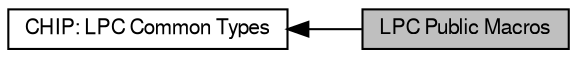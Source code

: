 digraph "LPC Public Macros"
{
  edge [fontname="FreeSans",fontsize="10",labelfontname="FreeSans",labelfontsize="10"];
  node [fontname="FreeSans",fontsize="10",shape=record];
  rankdir=LR;
  Node0 [label="LPC Public Macros",height=0.2,width=0.4,color="black", fillcolor="grey75", style="filled", fontcolor="black"];
  Node1 [label="CHIP: LPC Common Types",height=0.2,width=0.4,color="black", fillcolor="white", style="filled",URL="$group__LPC__Types.html"];
  Node1->Node0 [shape=plaintext, dir="back", style="solid"];
}
